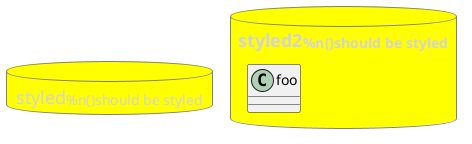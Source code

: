 {
  "sha1": "8euhjvlzbafp6e9vzn7rwcjcn940f0f",
  "insertion": {
    "when": "2024-05-30T20:48:21.402Z",
    "user": "plantuml@gmail.com"
  }
}
@startuml
skinparam database {
  border {
    color grey
	thickness 1
  }
  BackgroundColor yellow
  Font {
    Color LightGrey
	Size 14
  }
}

package "<size:18>styled</size>%n()should be styled" <<Database>> {
}

package "<size:18>styled2</size>%n()should be styled" <<Database>> {
class foo
}

@enduml
